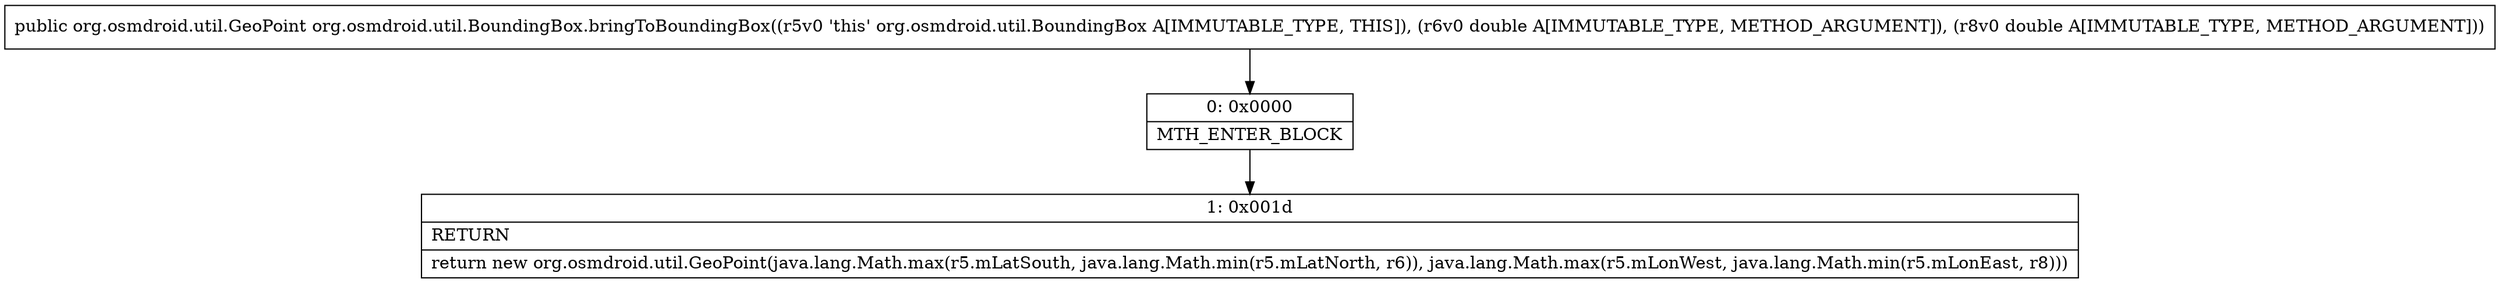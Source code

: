 digraph "CFG fororg.osmdroid.util.BoundingBox.bringToBoundingBox(DD)Lorg\/osmdroid\/util\/GeoPoint;" {
Node_0 [shape=record,label="{0\:\ 0x0000|MTH_ENTER_BLOCK\l}"];
Node_1 [shape=record,label="{1\:\ 0x001d|RETURN\l|return new org.osmdroid.util.GeoPoint(java.lang.Math.max(r5.mLatSouth, java.lang.Math.min(r5.mLatNorth, r6)), java.lang.Math.max(r5.mLonWest, java.lang.Math.min(r5.mLonEast, r8)))\l}"];
MethodNode[shape=record,label="{public org.osmdroid.util.GeoPoint org.osmdroid.util.BoundingBox.bringToBoundingBox((r5v0 'this' org.osmdroid.util.BoundingBox A[IMMUTABLE_TYPE, THIS]), (r6v0 double A[IMMUTABLE_TYPE, METHOD_ARGUMENT]), (r8v0 double A[IMMUTABLE_TYPE, METHOD_ARGUMENT])) }"];
MethodNode -> Node_0;
Node_0 -> Node_1;
}

